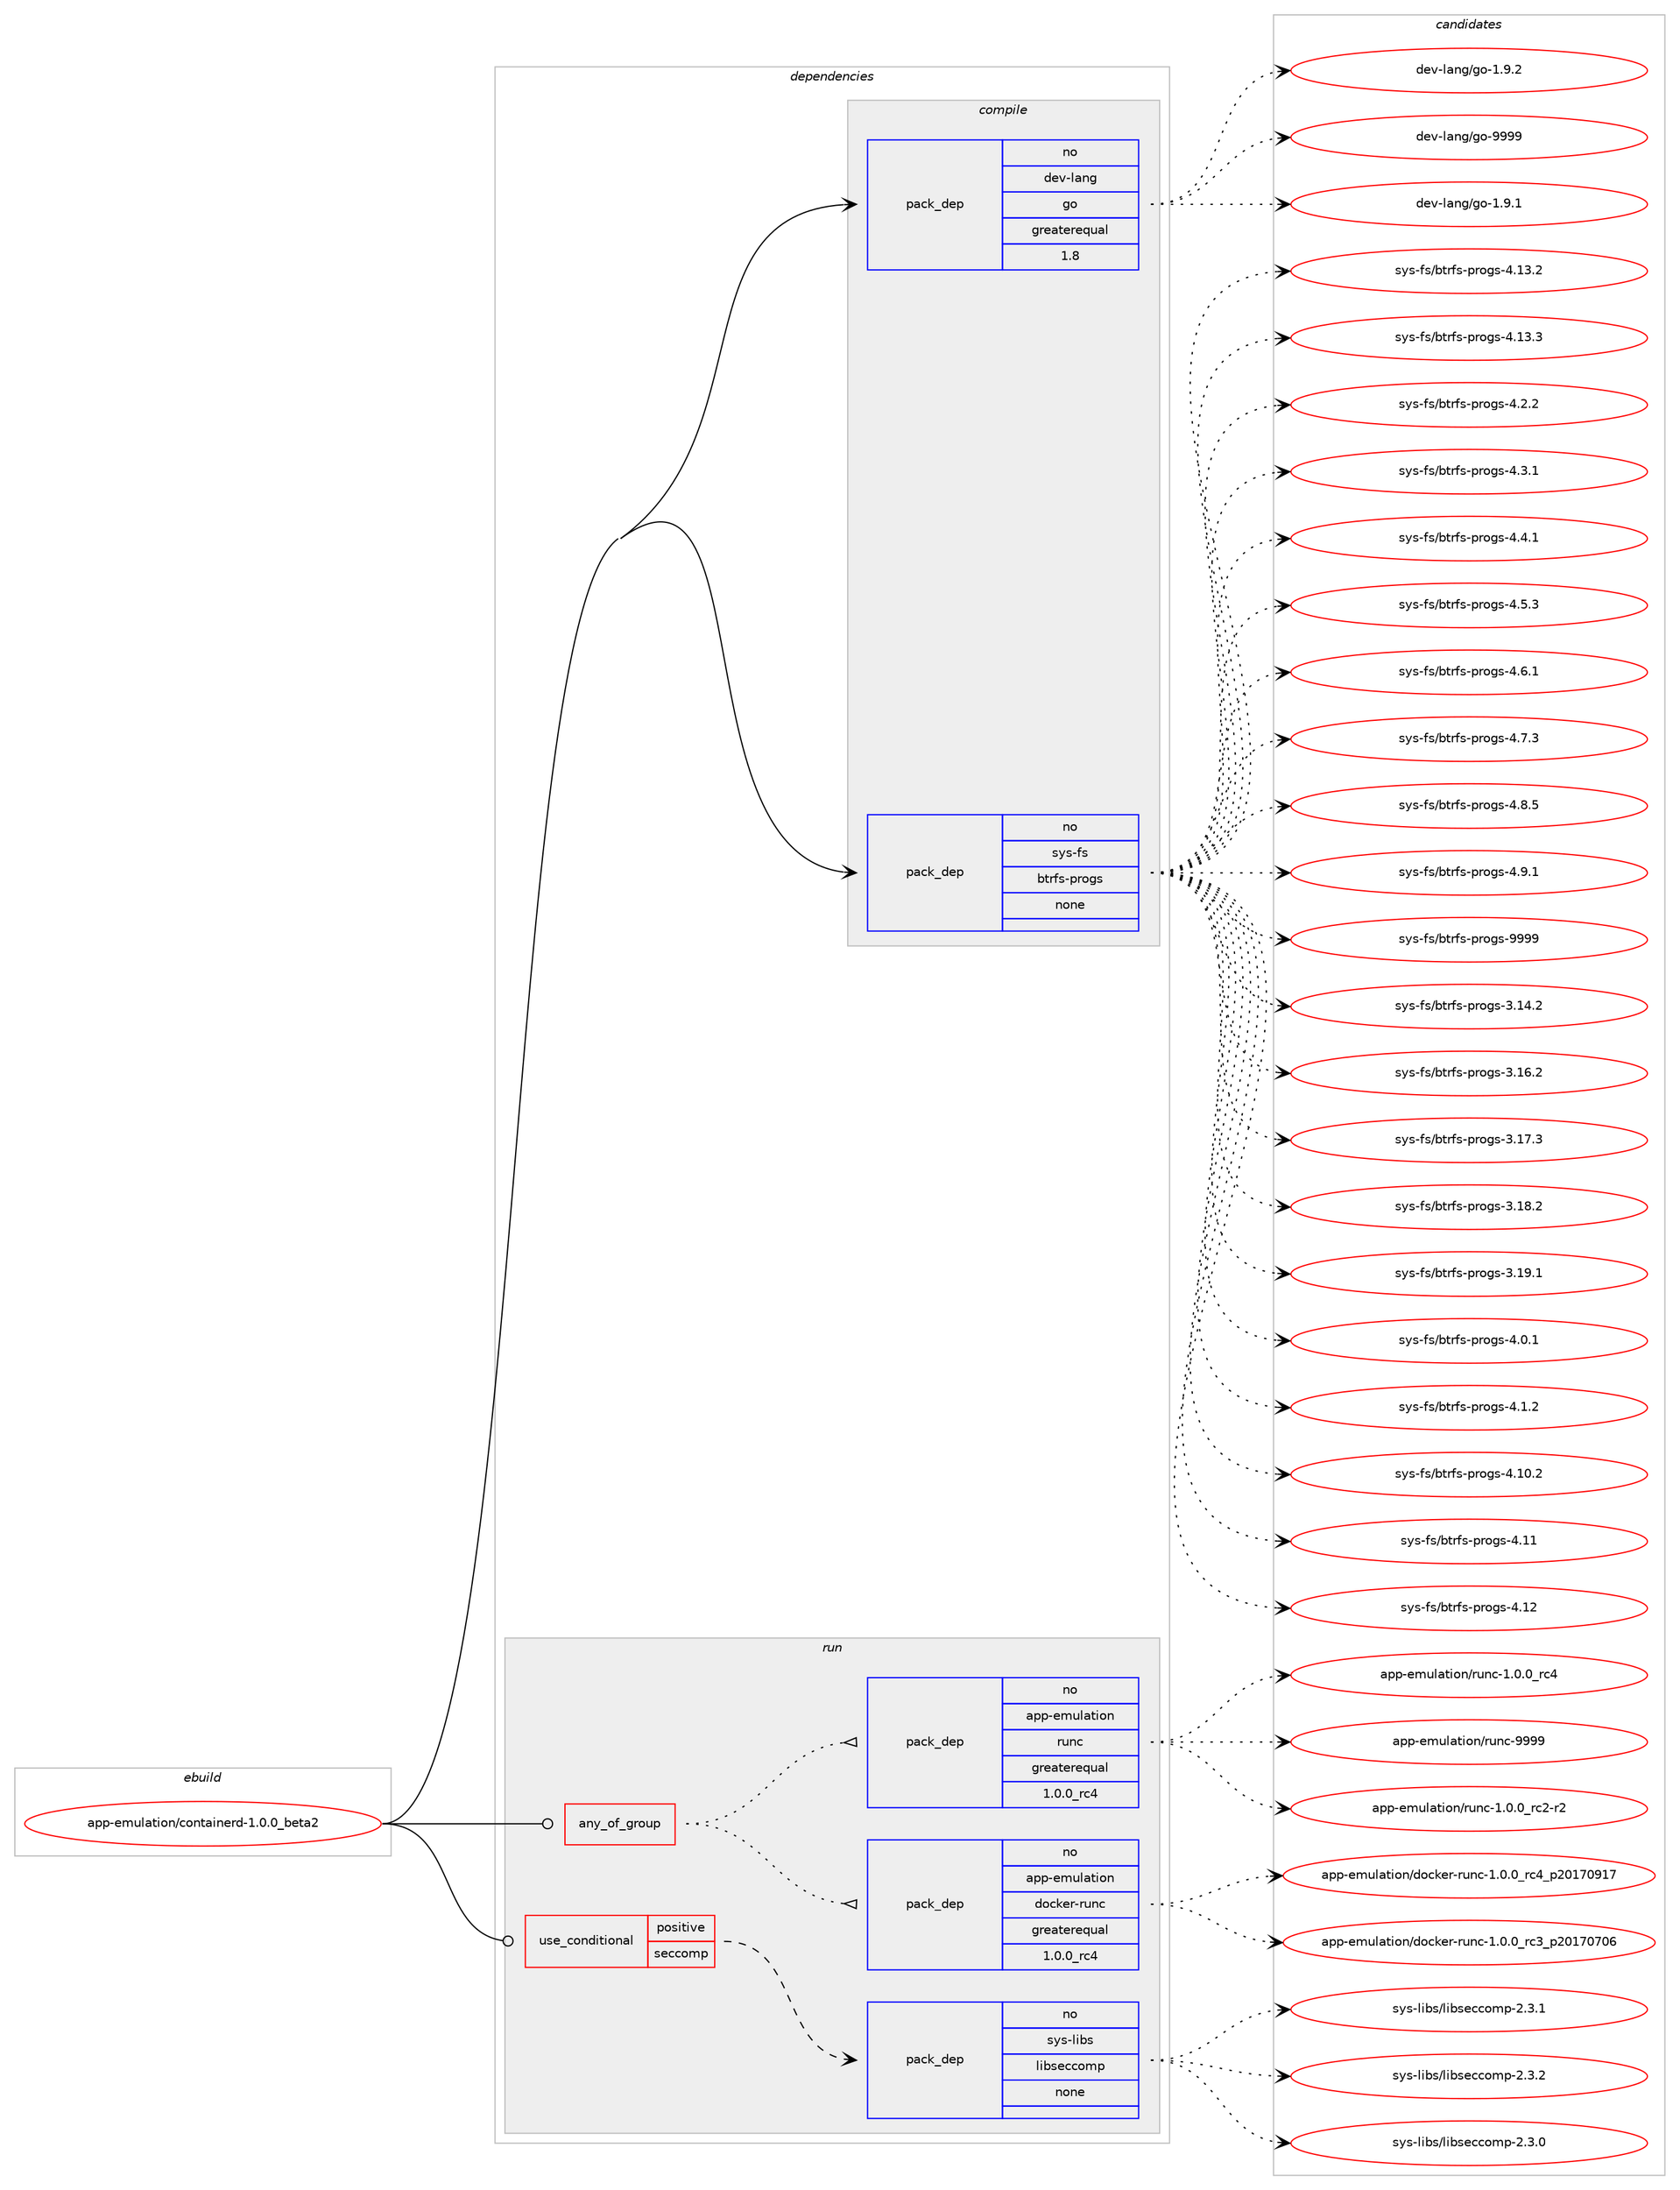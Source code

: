 digraph prolog {

# *************
# Graph options
# *************

newrank=true;
concentrate=true;
compound=true;
graph [rankdir=LR,fontname=Helvetica,fontsize=10,ranksep=1.5];#, ranksep=2.5, nodesep=0.2];
edge  [arrowhead=vee];
node  [fontname=Helvetica,fontsize=10];

# **********
# The ebuild
# **********

subgraph cluster_leftcol {
color=gray;
rank=same;
label=<<i>ebuild</i>>;
id [label="app-emulation/containerd-1.0.0_beta2", color=red, width=4, href="../app-emulation/containerd-1.0.0_beta2.svg"];
}

# ****************
# The dependencies
# ****************

subgraph cluster_midcol {
color=gray;
label=<<i>dependencies</i>>;
subgraph cluster_compile {
fillcolor="#eeeeee";
style=filled;
label=<<i>compile</i>>;
subgraph pack15208 {
dependency20613 [label=<<TABLE BORDER="0" CELLBORDER="1" CELLSPACING="0" CELLPADDING="4" WIDTH="220"><TR><TD ROWSPAN="6" CELLPADDING="30">pack_dep</TD></TR><TR><TD WIDTH="110">no</TD></TR><TR><TD>dev-lang</TD></TR><TR><TD>go</TD></TR><TR><TD>greaterequal</TD></TR><TR><TD>1.8</TD></TR></TABLE>>, shape=none, color=blue];
}
id:e -> dependency20613:w [weight=20,style="solid",arrowhead="vee"];
subgraph pack15209 {
dependency20614 [label=<<TABLE BORDER="0" CELLBORDER="1" CELLSPACING="0" CELLPADDING="4" WIDTH="220"><TR><TD ROWSPAN="6" CELLPADDING="30">pack_dep</TD></TR><TR><TD WIDTH="110">no</TD></TR><TR><TD>sys-fs</TD></TR><TR><TD>btrfs-progs</TD></TR><TR><TD>none</TD></TR><TR><TD></TD></TR></TABLE>>, shape=none, color=blue];
}
id:e -> dependency20614:w [weight=20,style="solid",arrowhead="vee"];
}
subgraph cluster_compileandrun {
fillcolor="#eeeeee";
style=filled;
label=<<i>compile and run</i>>;
}
subgraph cluster_run {
fillcolor="#eeeeee";
style=filled;
label=<<i>run</i>>;
subgraph any410 {
dependency20615 [label=<<TABLE BORDER="0" CELLBORDER="1" CELLSPACING="0" CELLPADDING="4"><TR><TD CELLPADDING="10">any_of_group</TD></TR></TABLE>>, shape=none, color=red];subgraph pack15210 {
dependency20616 [label=<<TABLE BORDER="0" CELLBORDER="1" CELLSPACING="0" CELLPADDING="4" WIDTH="220"><TR><TD ROWSPAN="6" CELLPADDING="30">pack_dep</TD></TR><TR><TD WIDTH="110">no</TD></TR><TR><TD>app-emulation</TD></TR><TR><TD>docker-runc</TD></TR><TR><TD>greaterequal</TD></TR><TR><TD>1.0.0_rc4</TD></TR></TABLE>>, shape=none, color=blue];
}
dependency20615:e -> dependency20616:w [weight=20,style="dotted",arrowhead="oinv"];
subgraph pack15211 {
dependency20617 [label=<<TABLE BORDER="0" CELLBORDER="1" CELLSPACING="0" CELLPADDING="4" WIDTH="220"><TR><TD ROWSPAN="6" CELLPADDING="30">pack_dep</TD></TR><TR><TD WIDTH="110">no</TD></TR><TR><TD>app-emulation</TD></TR><TR><TD>runc</TD></TR><TR><TD>greaterequal</TD></TR><TR><TD>1.0.0_rc4</TD></TR></TABLE>>, shape=none, color=blue];
}
dependency20615:e -> dependency20617:w [weight=20,style="dotted",arrowhead="oinv"];
}
id:e -> dependency20615:w [weight=20,style="solid",arrowhead="odot"];
subgraph cond4991 {
dependency20618 [label=<<TABLE BORDER="0" CELLBORDER="1" CELLSPACING="0" CELLPADDING="4"><TR><TD ROWSPAN="3" CELLPADDING="10">use_conditional</TD></TR><TR><TD>positive</TD></TR><TR><TD>seccomp</TD></TR></TABLE>>, shape=none, color=red];
subgraph pack15212 {
dependency20619 [label=<<TABLE BORDER="0" CELLBORDER="1" CELLSPACING="0" CELLPADDING="4" WIDTH="220"><TR><TD ROWSPAN="6" CELLPADDING="30">pack_dep</TD></TR><TR><TD WIDTH="110">no</TD></TR><TR><TD>sys-libs</TD></TR><TR><TD>libseccomp</TD></TR><TR><TD>none</TD></TR><TR><TD></TD></TR></TABLE>>, shape=none, color=blue];
}
dependency20618:e -> dependency20619:w [weight=20,style="dashed",arrowhead="vee"];
}
id:e -> dependency20618:w [weight=20,style="solid",arrowhead="odot"];
}
}

# **************
# The candidates
# **************

subgraph cluster_choices {
rank=same;
color=gray;
label=<<i>candidates</i>>;

subgraph choice15208 {
color=black;
nodesep=1;
choice100101118451089711010347103111454946574649 [label="dev-lang/go-1.9.1", color=red, width=4,href="../dev-lang/go-1.9.1.svg"];
choice100101118451089711010347103111454946574650 [label="dev-lang/go-1.9.2", color=red, width=4,href="../dev-lang/go-1.9.2.svg"];
choice1001011184510897110103471031114557575757 [label="dev-lang/go-9999", color=red, width=4,href="../dev-lang/go-9999.svg"];
dependency20613:e -> choice100101118451089711010347103111454946574649:w [style=dotted,weight="100"];
dependency20613:e -> choice100101118451089711010347103111454946574650:w [style=dotted,weight="100"];
dependency20613:e -> choice1001011184510897110103471031114557575757:w [style=dotted,weight="100"];
}
subgraph choice15209 {
color=black;
nodesep=1;
choice1151211154510211547981161141021154511211411110311545514649524650 [label="sys-fs/btrfs-progs-3.14.2", color=red, width=4,href="../sys-fs/btrfs-progs-3.14.2.svg"];
choice1151211154510211547981161141021154511211411110311545514649544650 [label="sys-fs/btrfs-progs-3.16.2", color=red, width=4,href="../sys-fs/btrfs-progs-3.16.2.svg"];
choice1151211154510211547981161141021154511211411110311545514649554651 [label="sys-fs/btrfs-progs-3.17.3", color=red, width=4,href="../sys-fs/btrfs-progs-3.17.3.svg"];
choice1151211154510211547981161141021154511211411110311545514649564650 [label="sys-fs/btrfs-progs-3.18.2", color=red, width=4,href="../sys-fs/btrfs-progs-3.18.2.svg"];
choice1151211154510211547981161141021154511211411110311545514649574649 [label="sys-fs/btrfs-progs-3.19.1", color=red, width=4,href="../sys-fs/btrfs-progs-3.19.1.svg"];
choice11512111545102115479811611410211545112114111103115455246484649 [label="sys-fs/btrfs-progs-4.0.1", color=red, width=4,href="../sys-fs/btrfs-progs-4.0.1.svg"];
choice11512111545102115479811611410211545112114111103115455246494650 [label="sys-fs/btrfs-progs-4.1.2", color=red, width=4,href="../sys-fs/btrfs-progs-4.1.2.svg"];
choice1151211154510211547981161141021154511211411110311545524649484650 [label="sys-fs/btrfs-progs-4.10.2", color=red, width=4,href="../sys-fs/btrfs-progs-4.10.2.svg"];
choice115121115451021154798116114102115451121141111031154552464949 [label="sys-fs/btrfs-progs-4.11", color=red, width=4,href="../sys-fs/btrfs-progs-4.11.svg"];
choice115121115451021154798116114102115451121141111031154552464950 [label="sys-fs/btrfs-progs-4.12", color=red, width=4,href="../sys-fs/btrfs-progs-4.12.svg"];
choice1151211154510211547981161141021154511211411110311545524649514650 [label="sys-fs/btrfs-progs-4.13.2", color=red, width=4,href="../sys-fs/btrfs-progs-4.13.2.svg"];
choice1151211154510211547981161141021154511211411110311545524649514651 [label="sys-fs/btrfs-progs-4.13.3", color=red, width=4,href="../sys-fs/btrfs-progs-4.13.3.svg"];
choice11512111545102115479811611410211545112114111103115455246504650 [label="sys-fs/btrfs-progs-4.2.2", color=red, width=4,href="../sys-fs/btrfs-progs-4.2.2.svg"];
choice11512111545102115479811611410211545112114111103115455246514649 [label="sys-fs/btrfs-progs-4.3.1", color=red, width=4,href="../sys-fs/btrfs-progs-4.3.1.svg"];
choice11512111545102115479811611410211545112114111103115455246524649 [label="sys-fs/btrfs-progs-4.4.1", color=red, width=4,href="../sys-fs/btrfs-progs-4.4.1.svg"];
choice11512111545102115479811611410211545112114111103115455246534651 [label="sys-fs/btrfs-progs-4.5.3", color=red, width=4,href="../sys-fs/btrfs-progs-4.5.3.svg"];
choice11512111545102115479811611410211545112114111103115455246544649 [label="sys-fs/btrfs-progs-4.6.1", color=red, width=4,href="../sys-fs/btrfs-progs-4.6.1.svg"];
choice11512111545102115479811611410211545112114111103115455246554651 [label="sys-fs/btrfs-progs-4.7.3", color=red, width=4,href="../sys-fs/btrfs-progs-4.7.3.svg"];
choice11512111545102115479811611410211545112114111103115455246564653 [label="sys-fs/btrfs-progs-4.8.5", color=red, width=4,href="../sys-fs/btrfs-progs-4.8.5.svg"];
choice11512111545102115479811611410211545112114111103115455246574649 [label="sys-fs/btrfs-progs-4.9.1", color=red, width=4,href="../sys-fs/btrfs-progs-4.9.1.svg"];
choice115121115451021154798116114102115451121141111031154557575757 [label="sys-fs/btrfs-progs-9999", color=red, width=4,href="../sys-fs/btrfs-progs-9999.svg"];
dependency20614:e -> choice1151211154510211547981161141021154511211411110311545514649524650:w [style=dotted,weight="100"];
dependency20614:e -> choice1151211154510211547981161141021154511211411110311545514649544650:w [style=dotted,weight="100"];
dependency20614:e -> choice1151211154510211547981161141021154511211411110311545514649554651:w [style=dotted,weight="100"];
dependency20614:e -> choice1151211154510211547981161141021154511211411110311545514649564650:w [style=dotted,weight="100"];
dependency20614:e -> choice1151211154510211547981161141021154511211411110311545514649574649:w [style=dotted,weight="100"];
dependency20614:e -> choice11512111545102115479811611410211545112114111103115455246484649:w [style=dotted,weight="100"];
dependency20614:e -> choice11512111545102115479811611410211545112114111103115455246494650:w [style=dotted,weight="100"];
dependency20614:e -> choice1151211154510211547981161141021154511211411110311545524649484650:w [style=dotted,weight="100"];
dependency20614:e -> choice115121115451021154798116114102115451121141111031154552464949:w [style=dotted,weight="100"];
dependency20614:e -> choice115121115451021154798116114102115451121141111031154552464950:w [style=dotted,weight="100"];
dependency20614:e -> choice1151211154510211547981161141021154511211411110311545524649514650:w [style=dotted,weight="100"];
dependency20614:e -> choice1151211154510211547981161141021154511211411110311545524649514651:w [style=dotted,weight="100"];
dependency20614:e -> choice11512111545102115479811611410211545112114111103115455246504650:w [style=dotted,weight="100"];
dependency20614:e -> choice11512111545102115479811611410211545112114111103115455246514649:w [style=dotted,weight="100"];
dependency20614:e -> choice11512111545102115479811611410211545112114111103115455246524649:w [style=dotted,weight="100"];
dependency20614:e -> choice11512111545102115479811611410211545112114111103115455246534651:w [style=dotted,weight="100"];
dependency20614:e -> choice11512111545102115479811611410211545112114111103115455246544649:w [style=dotted,weight="100"];
dependency20614:e -> choice11512111545102115479811611410211545112114111103115455246554651:w [style=dotted,weight="100"];
dependency20614:e -> choice11512111545102115479811611410211545112114111103115455246564653:w [style=dotted,weight="100"];
dependency20614:e -> choice11512111545102115479811611410211545112114111103115455246574649:w [style=dotted,weight="100"];
dependency20614:e -> choice115121115451021154798116114102115451121141111031154557575757:w [style=dotted,weight="100"];
}
subgraph choice15210 {
color=black;
nodesep=1;
choice97112112451011091171089711610511111047100111991071011144511411711099454946484648951149951951125048495548554854 [label="app-emulation/docker-runc-1.0.0_rc3_p20170706", color=red, width=4,href="../app-emulation/docker-runc-1.0.0_rc3_p20170706.svg"];
choice97112112451011091171089711610511111047100111991071011144511411711099454946484648951149952951125048495548574955 [label="app-emulation/docker-runc-1.0.0_rc4_p20170917", color=red, width=4,href="../app-emulation/docker-runc-1.0.0_rc4_p20170917.svg"];
dependency20616:e -> choice97112112451011091171089711610511111047100111991071011144511411711099454946484648951149951951125048495548554854:w [style=dotted,weight="100"];
dependency20616:e -> choice97112112451011091171089711610511111047100111991071011144511411711099454946484648951149952951125048495548574955:w [style=dotted,weight="100"];
}
subgraph choice15211 {
color=black;
nodesep=1;
choice97112112451011091171089711610511111047114117110994549464846489511499504511450 [label="app-emulation/runc-1.0.0_rc2-r2", color=red, width=4,href="../app-emulation/runc-1.0.0_rc2-r2.svg"];
choice9711211245101109117108971161051111104711411711099454946484648951149952 [label="app-emulation/runc-1.0.0_rc4", color=red, width=4,href="../app-emulation/runc-1.0.0_rc4.svg"];
choice97112112451011091171089711610511111047114117110994557575757 [label="app-emulation/runc-9999", color=red, width=4,href="../app-emulation/runc-9999.svg"];
dependency20617:e -> choice97112112451011091171089711610511111047114117110994549464846489511499504511450:w [style=dotted,weight="100"];
dependency20617:e -> choice9711211245101109117108971161051111104711411711099454946484648951149952:w [style=dotted,weight="100"];
dependency20617:e -> choice97112112451011091171089711610511111047114117110994557575757:w [style=dotted,weight="100"];
}
subgraph choice15212 {
color=black;
nodesep=1;
choice115121115451081059811547108105981151019999111109112455046514648 [label="sys-libs/libseccomp-2.3.0", color=red, width=4,href="../sys-libs/libseccomp-2.3.0.svg"];
choice115121115451081059811547108105981151019999111109112455046514649 [label="sys-libs/libseccomp-2.3.1", color=red, width=4,href="../sys-libs/libseccomp-2.3.1.svg"];
choice115121115451081059811547108105981151019999111109112455046514650 [label="sys-libs/libseccomp-2.3.2", color=red, width=4,href="../sys-libs/libseccomp-2.3.2.svg"];
dependency20619:e -> choice115121115451081059811547108105981151019999111109112455046514648:w [style=dotted,weight="100"];
dependency20619:e -> choice115121115451081059811547108105981151019999111109112455046514649:w [style=dotted,weight="100"];
dependency20619:e -> choice115121115451081059811547108105981151019999111109112455046514650:w [style=dotted,weight="100"];
}
}

}
